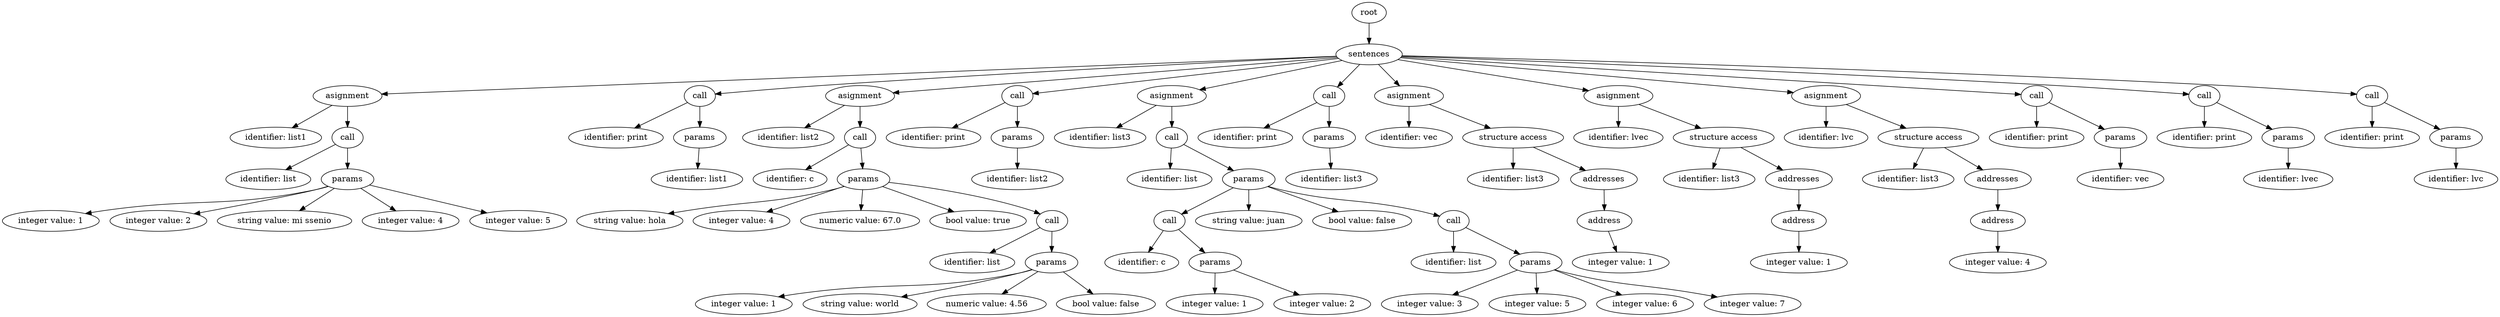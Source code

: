 digraph G{nodo0[label="root"];
node1[label="sentences"];
nodo0->node1;
node2[label="asignment"];
node1->node2;
node3[label="identifier: list1"];
node2->node3;
node4[label="call"];
node2->node4;
node5[label="identifier: list"];
node4->node5;
node6[label="params"];
node4->node6;
node7[label="integer value: 1"];
node6->node7;
node8[label="integer value: 2"];
node6->node8;
node9[label="string value: mi ssenio"];
node6->node9;
node10[label="integer value: 4"];
node6->node10;
node11[label="integer value: 5"];
node6->node11;
node12[label="call"];
node1->node12;
node13[label="identifier: print"];
node12->node13;
node14[label="params"];
node12->node14;
node15[label="identifier: list1"];
node14->node15;
node16[label="asignment"];
node1->node16;
node17[label="identifier: list2"];
node16->node17;
node18[label="call"];
node16->node18;
node19[label="identifier: c"];
node18->node19;
node20[label="params"];
node18->node20;
node21[label="string value: hola"];
node20->node21;
node22[label="integer value: 4"];
node20->node22;
node23[label="numeric value: 67.0"];
node20->node23;
node24[label="bool value: true"];
node20->node24;
node25[label="call"];
node20->node25;
node26[label="identifier: list"];
node25->node26;
node27[label="params"];
node25->node27;
node28[label="integer value: 1"];
node27->node28;
node29[label="string value: world"];
node27->node29;
node30[label="numeric value: 4.56"];
node27->node30;
node31[label="bool value: false"];
node27->node31;
node32[label="call"];
node1->node32;
node33[label="identifier: print"];
node32->node33;
node34[label="params"];
node32->node34;
node35[label="identifier: list2"];
node34->node35;
node36[label="asignment"];
node1->node36;
node37[label="identifier: list3"];
node36->node37;
node38[label="call"];
node36->node38;
node39[label="identifier: list"];
node38->node39;
node40[label="params"];
node38->node40;
node41[label="call"];
node40->node41;
node42[label="identifier: c"];
node41->node42;
node43[label="params"];
node41->node43;
node44[label="integer value: 1"];
node43->node44;
node45[label="integer value: 2"];
node43->node45;
node46[label="string value: juan"];
node40->node46;
node47[label="bool value: false"];
node40->node47;
node48[label="call"];
node40->node48;
node49[label="identifier: list"];
node48->node49;
node50[label="params"];
node48->node50;
node51[label="integer value: 3"];
node50->node51;
node52[label="integer value: 5"];
node50->node52;
node53[label="integer value: 6"];
node50->node53;
node54[label="integer value: 7"];
node50->node54;
node55[label="call"];
node1->node55;
node56[label="identifier: print"];
node55->node56;
node57[label="params"];
node55->node57;
node58[label="identifier: list3"];
node57->node58;
node59[label="asignment"];
node1->node59;
node60[label="identifier: vec"];
node59->node60;
node61[label="structure access"];
node59->node61;
node62[label="identifier: list3"];
node61->node62;
node63[label="addresses"];
node61->node63;
node64[label="address"];
node63->node64;
node65[label="integer value: 1"];
node64->node65;
node66[label="asignment"];
node1->node66;
node67[label="identifier: lvec"];
node66->node67;
node68[label="structure access"];
node66->node68;
node69[label="identifier: list3"];
node68->node69;
node70[label="addresses"];
node68->node70;
node71[label="address"];
node70->node71;
node72[label="integer value: 1"];
node71->node72;
node73[label="asignment"];
node1->node73;
node74[label="identifier: lvc"];
node73->node74;
node75[label="structure access"];
node73->node75;
node76[label="identifier: list3"];
node75->node76;
node77[label="addresses"];
node75->node77;
node78[label="address"];
node77->node78;
node79[label="integer value: 4"];
node78->node79;
node80[label="call"];
node1->node80;
node81[label="identifier: print"];
node80->node81;
node82[label="params"];
node80->node82;
node83[label="identifier: vec"];
node82->node83;
node84[label="call"];
node1->node84;
node85[label="identifier: print"];
node84->node85;
node86[label="params"];
node84->node86;
node87[label="identifier: lvec"];
node86->node87;
node88[label="call"];
node1->node88;
node89[label="identifier: print"];
node88->node89;
node90[label="params"];
node88->node90;
node91[label="identifier: lvc"];
node90->node91;
}